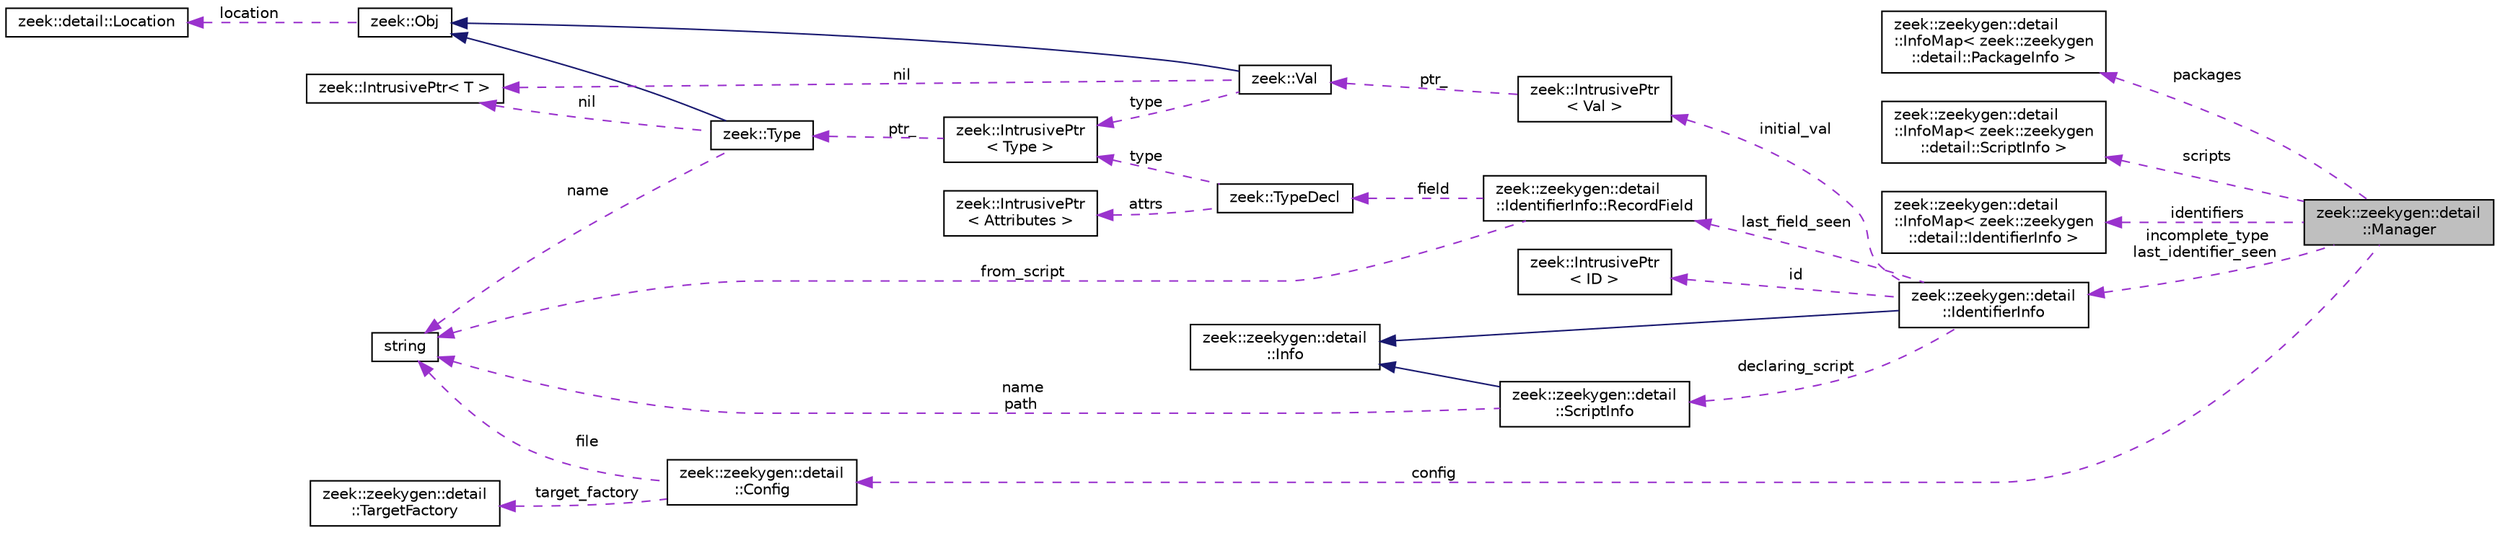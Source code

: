 digraph "zeek::zeekygen::detail::Manager"
{
 // LATEX_PDF_SIZE
  edge [fontname="Helvetica",fontsize="10",labelfontname="Helvetica",labelfontsize="10"];
  node [fontname="Helvetica",fontsize="10",shape=record];
  rankdir="LR";
  Node1 [label="zeek::zeekygen::detail\l::Manager",height=0.2,width=0.4,color="black", fillcolor="grey75", style="filled", fontcolor="black",tooltip=" "];
  Node2 -> Node1 [dir="back",color="darkorchid3",fontsize="10",style="dashed",label=" packages" ,fontname="Helvetica"];
  Node2 [label="zeek::zeekygen::detail\l::InfoMap\< zeek::zeekygen\l::detail::PackageInfo \>",height=0.2,width=0.4,color="black", fillcolor="white", style="filled",URL="$d0/de7/structzeek_1_1zeekygen_1_1detail_1_1InfoMap.html",tooltip=" "];
  Node3 -> Node1 [dir="back",color="darkorchid3",fontsize="10",style="dashed",label=" scripts" ,fontname="Helvetica"];
  Node3 [label="zeek::zeekygen::detail\l::InfoMap\< zeek::zeekygen\l::detail::ScriptInfo \>",height=0.2,width=0.4,color="black", fillcolor="white", style="filled",URL="$d0/de7/structzeek_1_1zeekygen_1_1detail_1_1InfoMap.html",tooltip=" "];
  Node4 -> Node1 [dir="back",color="darkorchid3",fontsize="10",style="dashed",label=" identifiers" ,fontname="Helvetica"];
  Node4 [label="zeek::zeekygen::detail\l::InfoMap\< zeek::zeekygen\l::detail::IdentifierInfo \>",height=0.2,width=0.4,color="black", fillcolor="white", style="filled",URL="$d0/de7/structzeek_1_1zeekygen_1_1detail_1_1InfoMap.html",tooltip=" "];
  Node5 -> Node1 [dir="back",color="darkorchid3",fontsize="10",style="dashed",label=" incomplete_type\nlast_identifier_seen" ,fontname="Helvetica"];
  Node5 [label="zeek::zeekygen::detail\l::IdentifierInfo",height=0.2,width=0.4,color="black", fillcolor="white", style="filled",URL="$dc/d36/classzeek_1_1zeekygen_1_1detail_1_1IdentifierInfo.html",tooltip=" "];
  Node6 -> Node5 [dir="back",color="midnightblue",fontsize="10",style="solid",fontname="Helvetica"];
  Node6 [label="zeek::zeekygen::detail\l::Info",height=0.2,width=0.4,color="black", fillcolor="white", style="filled",URL="$df/d9a/classzeek_1_1zeekygen_1_1detail_1_1Info.html",tooltip=" "];
  Node7 -> Node5 [dir="back",color="darkorchid3",fontsize="10",style="dashed",label=" id" ,fontname="Helvetica"];
  Node7 [label="zeek::IntrusivePtr\l\< ID \>",height=0.2,width=0.4,color="black", fillcolor="white", style="filled",URL="$d6/dba/classzeek_1_1IntrusivePtr.html",tooltip=" "];
  Node8 -> Node5 [dir="back",color="darkorchid3",fontsize="10",style="dashed",label=" initial_val" ,fontname="Helvetica"];
  Node8 [label="zeek::IntrusivePtr\l\< Val \>",height=0.2,width=0.4,color="black", fillcolor="white", style="filled",URL="$d6/dba/classzeek_1_1IntrusivePtr.html",tooltip=" "];
  Node9 -> Node8 [dir="back",color="darkorchid3",fontsize="10",style="dashed",label=" ptr_" ,fontname="Helvetica"];
  Node9 [label="zeek::Val",height=0.2,width=0.4,color="black", fillcolor="white", style="filled",URL="$de/d49/classzeek_1_1Val.html",tooltip=" "];
  Node10 -> Node9 [dir="back",color="midnightblue",fontsize="10",style="solid",fontname="Helvetica"];
  Node10 [label="zeek::Obj",height=0.2,width=0.4,color="black", fillcolor="white", style="filled",URL="$dd/df1/classzeek_1_1Obj.html",tooltip=" "];
  Node11 -> Node10 [dir="back",color="darkorchid3",fontsize="10",style="dashed",label=" location" ,fontname="Helvetica"];
  Node11 [label="zeek::detail::Location",height=0.2,width=0.4,color="black", fillcolor="white", style="filled",URL="$d5/d1d/classzeek_1_1detail_1_1Location.html",tooltip=" "];
  Node12 -> Node9 [dir="back",color="darkorchid3",fontsize="10",style="dashed",label=" nil" ,fontname="Helvetica"];
  Node12 [label="zeek::IntrusivePtr\< T \>",height=0.2,width=0.4,color="black", fillcolor="white", style="filled",URL="$d6/dba/classzeek_1_1IntrusivePtr.html",tooltip=" "];
  Node13 -> Node9 [dir="back",color="darkorchid3",fontsize="10",style="dashed",label=" type" ,fontname="Helvetica"];
  Node13 [label="zeek::IntrusivePtr\l\< Type \>",height=0.2,width=0.4,color="black", fillcolor="white", style="filled",URL="$d6/dba/classzeek_1_1IntrusivePtr.html",tooltip=" "];
  Node14 -> Node13 [dir="back",color="darkorchid3",fontsize="10",style="dashed",label=" ptr_" ,fontname="Helvetica"];
  Node14 [label="zeek::Type",height=0.2,width=0.4,color="black", fillcolor="white", style="filled",URL="$d0/d4f/classzeek_1_1Type.html",tooltip=" "];
  Node10 -> Node14 [dir="back",color="midnightblue",fontsize="10",style="solid",fontname="Helvetica"];
  Node12 -> Node14 [dir="back",color="darkorchid3",fontsize="10",style="dashed",label=" nil" ,fontname="Helvetica"];
  Node15 -> Node14 [dir="back",color="darkorchid3",fontsize="10",style="dashed",label=" name" ,fontname="Helvetica"];
  Node15 [label="string",height=0.2,width=0.4,color="black", fillcolor="white", style="filled",tooltip=" "];
  Node16 -> Node5 [dir="back",color="darkorchid3",fontsize="10",style="dashed",label=" last_field_seen" ,fontname="Helvetica"];
  Node16 [label="zeek::zeekygen::detail\l::IdentifierInfo::RecordField",height=0.2,width=0.4,color="black", fillcolor="white", style="filled",URL="$d5/de2/structzeek_1_1zeekygen_1_1detail_1_1IdentifierInfo_1_1RecordField.html",tooltip=" "];
  Node17 -> Node16 [dir="back",color="darkorchid3",fontsize="10",style="dashed",label=" field" ,fontname="Helvetica"];
  Node17 [label="zeek::TypeDecl",height=0.2,width=0.4,color="black", fillcolor="white", style="filled",URL="$d8/dc4/classzeek_1_1TypeDecl.html",tooltip=" "];
  Node13 -> Node17 [dir="back",color="darkorchid3",fontsize="10",style="dashed",label=" type" ,fontname="Helvetica"];
  Node18 -> Node17 [dir="back",color="darkorchid3",fontsize="10",style="dashed",label=" attrs" ,fontname="Helvetica"];
  Node18 [label="zeek::IntrusivePtr\l\< Attributes \>",height=0.2,width=0.4,color="black", fillcolor="white", style="filled",URL="$d6/dba/classzeek_1_1IntrusivePtr.html",tooltip=" "];
  Node15 -> Node16 [dir="back",color="darkorchid3",fontsize="10",style="dashed",label=" from_script" ,fontname="Helvetica"];
  Node19 -> Node5 [dir="back",color="darkorchid3",fontsize="10",style="dashed",label=" declaring_script" ,fontname="Helvetica"];
  Node19 [label="zeek::zeekygen::detail\l::ScriptInfo",height=0.2,width=0.4,color="black", fillcolor="white", style="filled",URL="$df/dcd/classzeek_1_1zeekygen_1_1detail_1_1ScriptInfo.html",tooltip=" "];
  Node6 -> Node19 [dir="back",color="midnightblue",fontsize="10",style="solid",fontname="Helvetica"];
  Node15 -> Node19 [dir="back",color="darkorchid3",fontsize="10",style="dashed",label=" name\npath" ,fontname="Helvetica"];
  Node20 -> Node1 [dir="back",color="darkorchid3",fontsize="10",style="dashed",label=" config" ,fontname="Helvetica"];
  Node20 [label="zeek::zeekygen::detail\l::Config",height=0.2,width=0.4,color="black", fillcolor="white", style="filled",URL="$d3/d7f/classzeek_1_1zeekygen_1_1detail_1_1Config.html",tooltip=" "];
  Node15 -> Node20 [dir="back",color="darkorchid3",fontsize="10",style="dashed",label=" file" ,fontname="Helvetica"];
  Node21 -> Node20 [dir="back",color="darkorchid3",fontsize="10",style="dashed",label=" target_factory" ,fontname="Helvetica"];
  Node21 [label="zeek::zeekygen::detail\l::TargetFactory",height=0.2,width=0.4,color="black", fillcolor="white", style="filled",URL="$db/d8f/classzeek_1_1zeekygen_1_1detail_1_1TargetFactory.html",tooltip=" "];
}
